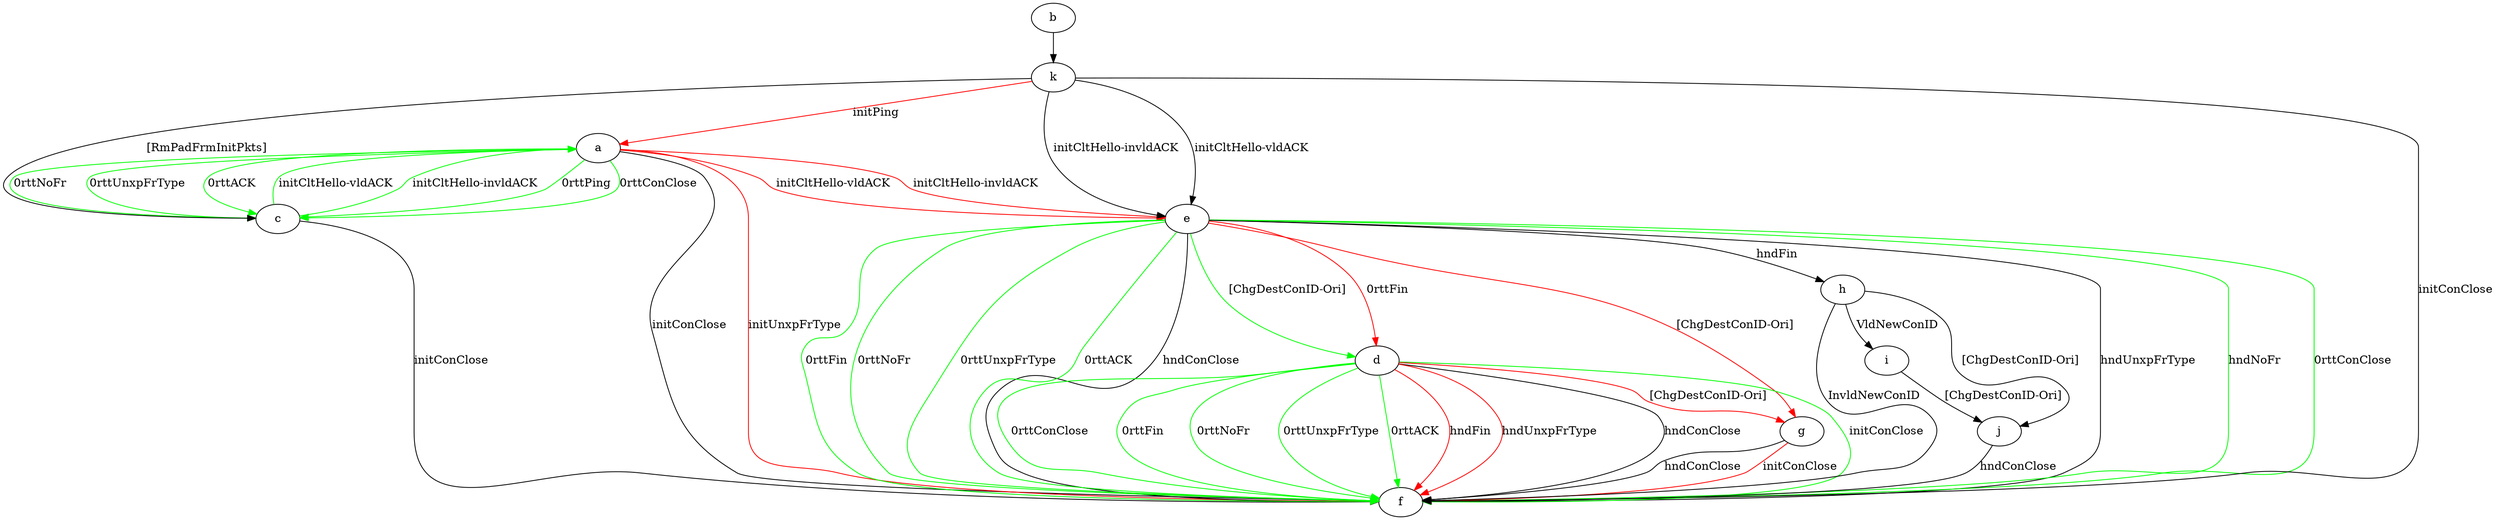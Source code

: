 digraph "" {
	a -> c	[key=0,
		color=green,
		label="0rttPing "];
	a -> c	[key=1,
		color=green,
		label="0rttConClose "];
	a -> c	[key=2,
		color=green,
		label="0rttNoFr "];
	a -> c	[key=3,
		color=green,
		label="0rttUnxpFrType "];
	a -> c	[key=4,
		color=green,
		label="0rttACK "];
	a -> e	[key=0,
		color=red,
		label="initCltHello-vldACK "];
	a -> e	[key=1,
		color=red,
		label="initCltHello-invldACK "];
	a -> f	[key=0,
		label="initConClose "];
	a -> f	[key=1,
		color=red,
		label="initUnxpFrType "];
	b -> k	[key=0];
	c -> a	[key=0,
		color=green,
		label="initCltHello-vldACK "];
	c -> a	[key=1,
		color=green,
		label="initCltHello-invldACK "];
	c -> f	[key=0,
		label="initConClose "];
	d -> f	[key=0,
		label="hndConClose "];
	d -> f	[key=1,
		color=green,
		label="initConClose "];
	d -> f	[key=2,
		color=green,
		label="0rttConClose "];
	d -> f	[key=3,
		color=green,
		label="0rttFin "];
	d -> f	[key=4,
		color=green,
		label="0rttNoFr "];
	d -> f	[key=5,
		color=green,
		label="0rttUnxpFrType "];
	d -> f	[key=6,
		color=green,
		label="0rttACK "];
	d -> f	[key=7,
		color=red,
		label="hndFin "];
	d -> f	[key=8,
		color=red,
		label="hndUnxpFrType "];
	d -> g	[key=0,
		color=red,
		label="[ChgDestConID-Ori] "];
	e -> d	[key=0,
		color=green,
		label="[ChgDestConID-Ori] "];
	e -> d	[key=1,
		color=red,
		label="0rttFin "];
	e -> f	[key=0,
		label="hndConClose "];
	e -> f	[key=1,
		label="hndUnxpFrType "];
	e -> f	[key=2,
		color=green,
		label="hndNoFr "];
	e -> f	[key=3,
		color=green,
		label="0rttConClose "];
	e -> f	[key=4,
		color=green,
		label="0rttFin "];
	e -> f	[key=5,
		color=green,
		label="0rttNoFr "];
	e -> f	[key=6,
		color=green,
		label="0rttUnxpFrType "];
	e -> f	[key=7,
		color=green,
		label="0rttACK "];
	e -> g	[key=0,
		color=red,
		label="[ChgDestConID-Ori] "];
	e -> h	[key=0,
		label="hndFin "];
	g -> f	[key=0,
		label="hndConClose "];
	g -> f	[key=1,
		color=red,
		label="initConClose "];
	h -> f	[key=0,
		label="InvldNewConID "];
	h -> i	[key=0,
		label="VldNewConID "];
	h -> j	[key=0,
		label="[ChgDestConID-Ori] "];
	i -> j	[key=0,
		label="[ChgDestConID-Ori] "];
	j -> f	[key=0,
		label="hndConClose "];
	k -> a	[key=0,
		color=red,
		label="initPing "];
	k -> c	[key=0,
		label="[RmPadFrmInitPkts] "];
	k -> e	[key=0,
		label="initCltHello-vldACK "];
	k -> e	[key=1,
		label="initCltHello-invldACK "];
	k -> f	[key=0,
		label="initConClose "];
}
